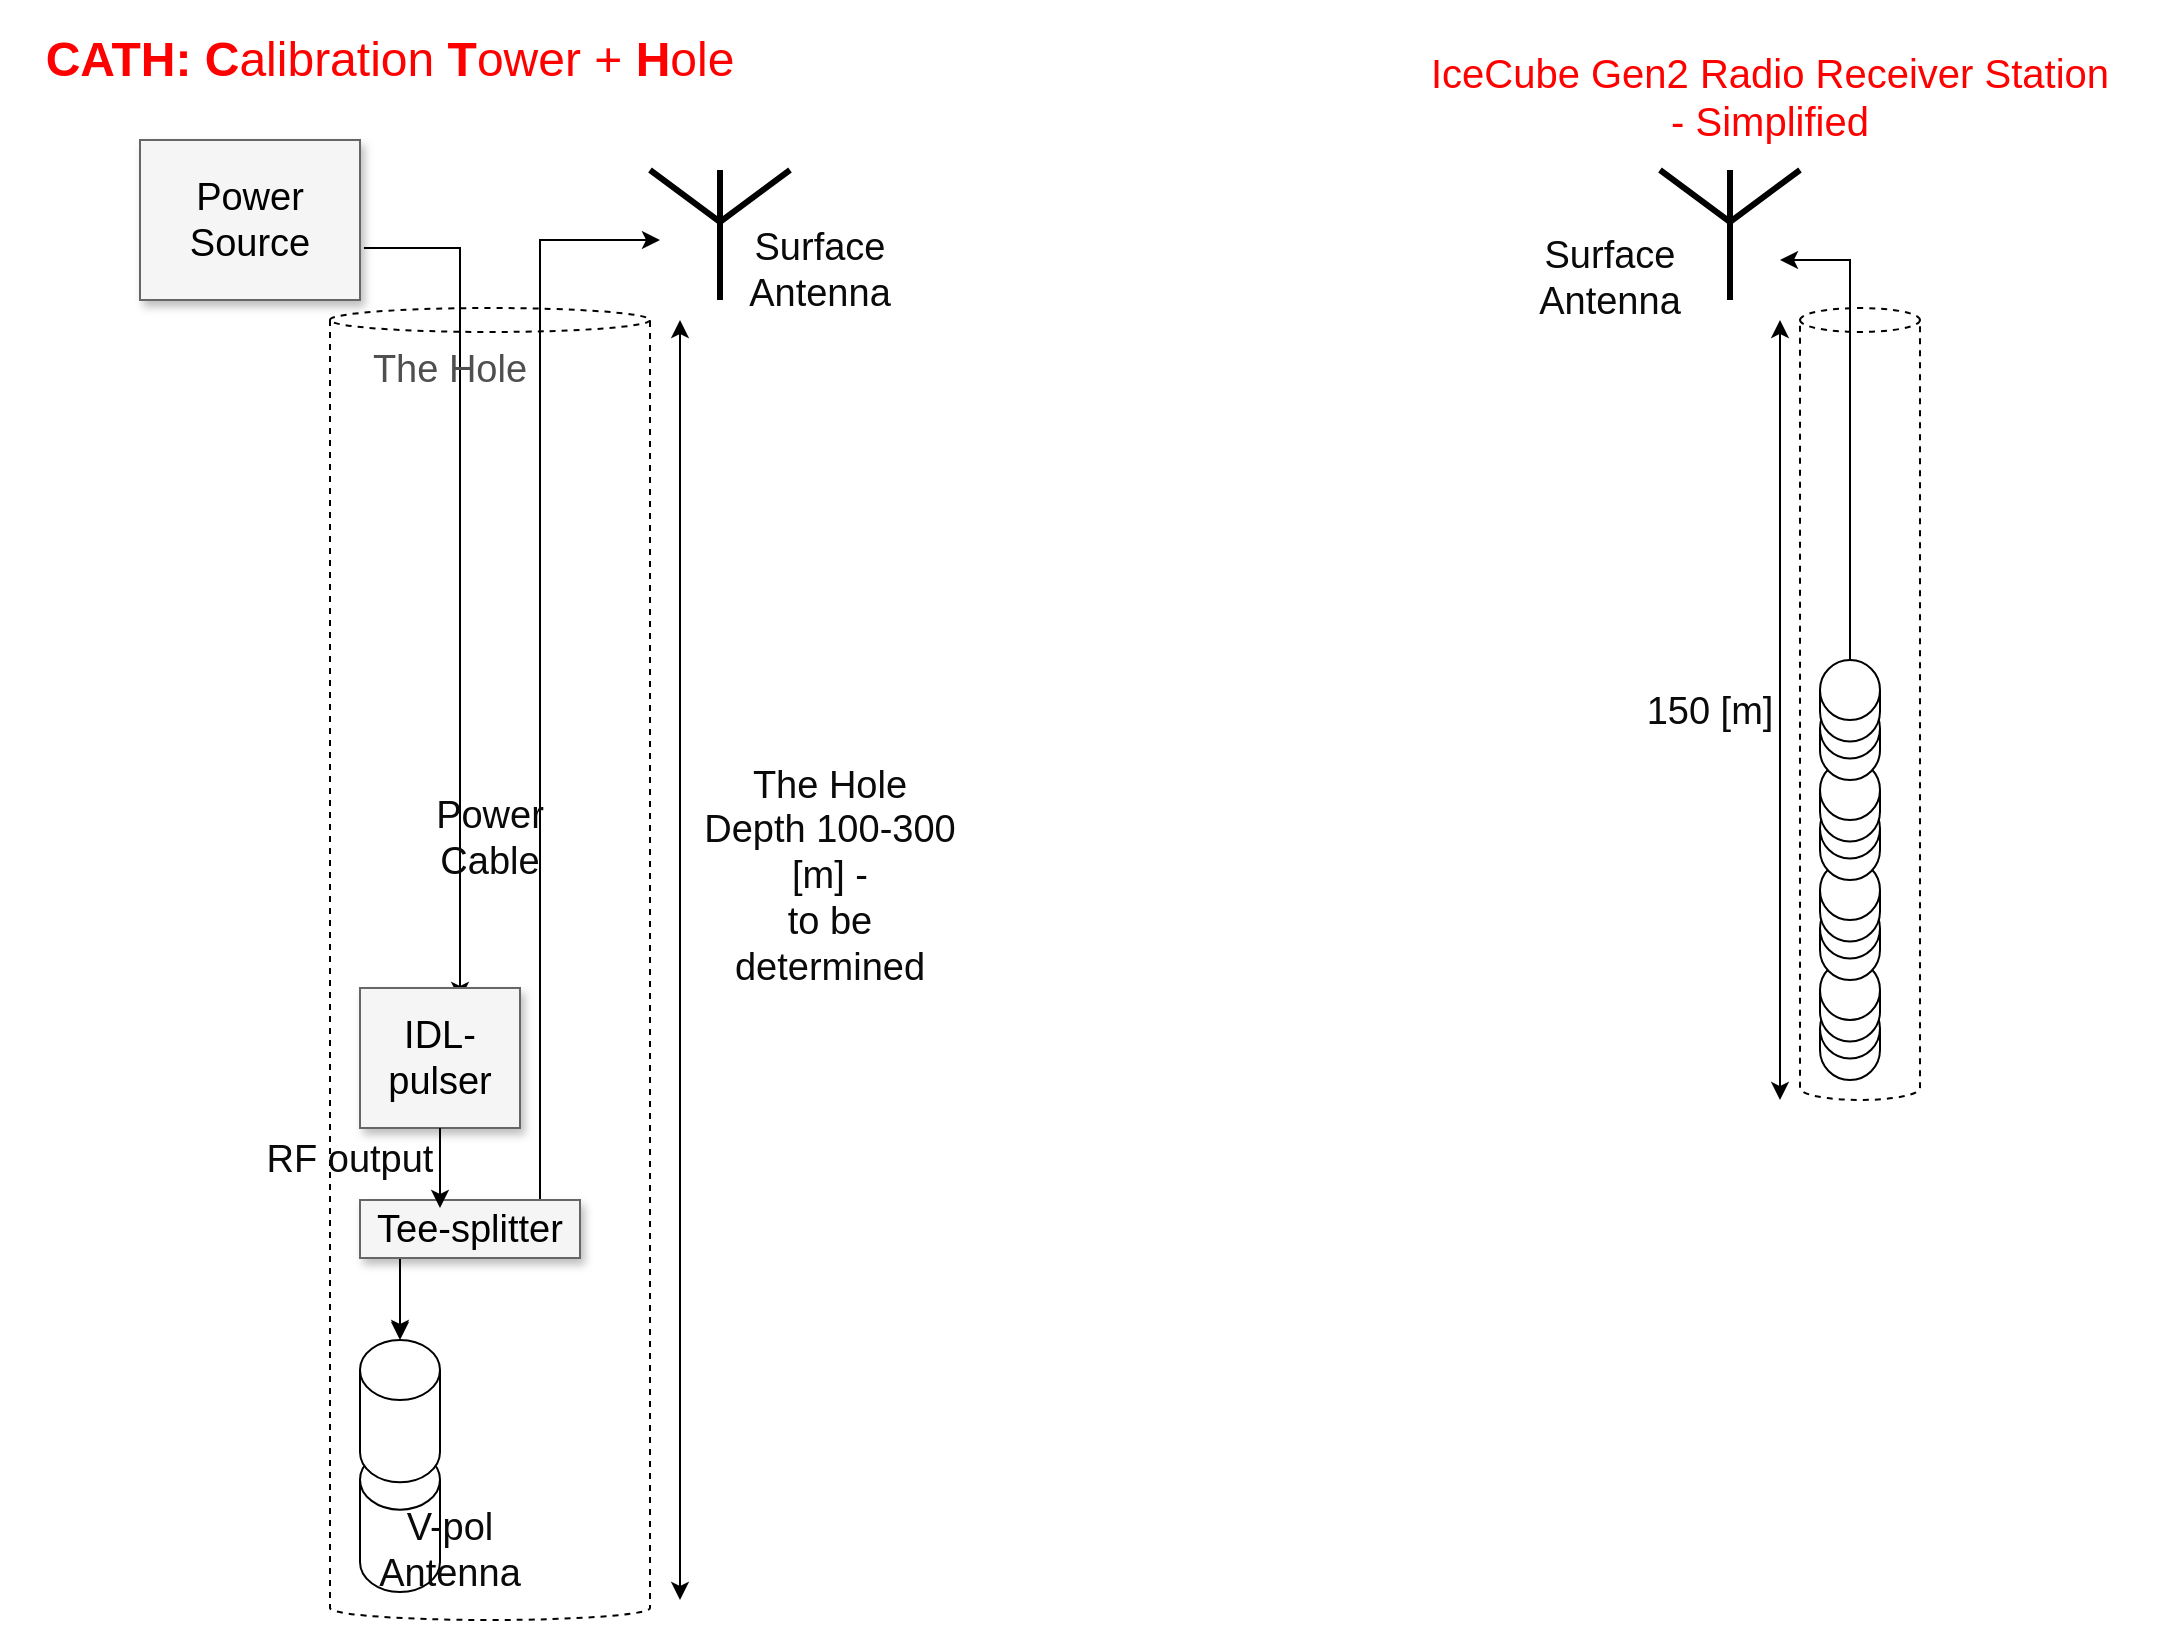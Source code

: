 <mxfile version="21.3.8" type="github">
  <diagram name="Page-1" id="90a13364-a465-7bf4-72fc-28e22215d7a0">
    <mxGraphModel dx="1363" dy="917" grid="1" gridSize="10" guides="1" tooltips="1" connect="1" arrows="1" fold="1" page="1" pageScale="1.5" pageWidth="1169" pageHeight="826" background="none" math="0" shadow="0">
      <root>
        <mxCell id="0" style=";html=1;" />
        <mxCell id="1" style=";html=1;" parent="0" />
        <mxCell id="YzKj1ZApkS9-Ht2kz3JE-1" value="" style="shape=cylinder3;whiteSpace=wrap;html=1;boundedLbl=1;backgroundOutline=1;size=6;dashed=1;" vertex="1" parent="1">
          <mxGeometry x="225" y="194" width="160" height="656" as="geometry" />
        </mxCell>
        <mxCell id="3a17f1ce550125da-24" style="edgeStyle=elbowEdgeStyle;rounded=0;html=1;startArrow=none;startFill=0;jettySize=auto;orthogonalLoop=1;fontSize=18;" parent="1" edge="1">
          <mxGeometry relative="1" as="geometry">
            <mxPoint x="324.5" y="669" as="sourcePoint" />
            <mxPoint x="390" y="160" as="targetPoint" />
            <Array as="points">
              <mxPoint x="330" y="100" />
              <mxPoint x="354.5" y="699" />
            </Array>
          </mxGeometry>
        </mxCell>
        <mxCell id="YzKj1ZApkS9-Ht2kz3JE-14" value="" style="endArrow=classic;html=1;rounded=0;exitX=1.018;exitY=0.675;exitDx=0;exitDy=0;exitPerimeter=0;" edge="1" parent="1" source="YzKj1ZApkS9-Ht2kz3JE-13">
          <mxGeometry width="50" height="50" relative="1" as="geometry">
            <mxPoint x="580" y="320" as="sourcePoint" />
            <mxPoint x="290" y="540" as="targetPoint" />
            <Array as="points">
              <mxPoint x="290" y="164" />
            </Array>
          </mxGeometry>
        </mxCell>
        <mxCell id="YzKj1ZApkS9-Ht2kz3JE-27" style="edgeStyle=orthogonalEdgeStyle;rounded=0;orthogonalLoop=1;jettySize=auto;html=1;exitX=0.5;exitY=1;exitDx=0;exitDy=0;exitPerimeter=0;" edge="1" parent="1" source="YzKj1ZApkS9-Ht2kz3JE-1" target="YzKj1ZApkS9-Ht2kz3JE-1">
          <mxGeometry relative="1" as="geometry" />
        </mxCell>
        <mxCell id="YzKj1ZApkS9-Ht2kz3JE-34" value="" style="edgeStyle=none;orthogonalLoop=1;jettySize=auto;html=1;rounded=0;startArrow=classic;startFill=1;" edge="1" parent="1">
          <mxGeometry width="80" relative="1" as="geometry">
            <mxPoint x="400" y="200" as="sourcePoint" />
            <mxPoint x="400" y="840" as="targetPoint" />
            <Array as="points" />
          </mxGeometry>
        </mxCell>
        <mxCell id="YzKj1ZApkS9-Ht2kz3JE-35" value="&lt;div style=&quot;font-size: 19px;&quot;&gt;&lt;font style=&quot;font-size: 19px;&quot; color=&quot;#0a0a0a&quot;&gt;The Hole Depth 100-300 [m] - &lt;br style=&quot;font-size: 19px;&quot;&gt;&lt;/font&gt;&lt;/div&gt;&lt;div style=&quot;font-size: 19px;&quot;&gt;&lt;font style=&quot;font-size: 19px;&quot; color=&quot;#0a0a0a&quot;&gt;to be determined&lt;/font&gt;&lt;/div&gt;" style="text;strokeColor=none;align=center;fillColor=none;html=1;verticalAlign=middle;whiteSpace=wrap;rounded=0;strokeWidth=4;fontStyle=0;fontSize=19;fontColor=#4F4F4F;" vertex="1" parent="1">
          <mxGeometry x="410" y="430" width="130" height="96" as="geometry" />
        </mxCell>
        <mxCell id="YzKj1ZApkS9-Ht2kz3JE-36" value="&lt;font style=&quot;font-size: 24px;&quot;&gt;&lt;b&gt;CATH:&lt;/b&gt; &lt;b&gt;C&lt;/b&gt;alibration &lt;b&gt;T&lt;/b&gt;ower + &lt;b&gt;H&lt;/b&gt;ole&lt;/font&gt;" style="text;strokeColor=none;align=center;fillColor=none;html=1;verticalAlign=middle;whiteSpace=wrap;rounded=0;strokeWidth=4;fontStyle=0;fontSize=17;fontColor=#FF0000;" vertex="1" parent="1">
          <mxGeometry x="60" y="40" width="390" height="60" as="geometry" />
        </mxCell>
        <mxCell id="YzKj1ZApkS9-Ht2kz3JE-37" value="&lt;div style=&quot;font-size: 20px;&quot;&gt;&lt;span style=&quot;font-size: 20px;&quot;&gt;IceCube Gen2 Radio Receiver Station &lt;br style=&quot;font-size: 20px;&quot;&gt;&lt;/span&gt;&lt;/div&gt;&lt;div style=&quot;font-size: 20px;&quot;&gt;&lt;span style=&quot;font-size: 20px;&quot;&gt;- Simplified&lt;/span&gt;&lt;/div&gt;&lt;div style=&quot;font-size: 20px;&quot;&gt;&lt;span style=&quot;font-size: 20px;&quot;&gt;&lt;/span&gt;&lt;/div&gt;" style="text;strokeColor=none;align=center;fillColor=none;html=1;verticalAlign=middle;whiteSpace=wrap;rounded=0;strokeWidth=4;fontStyle=0;fontSize=20;fontColor=#FF0000;" vertex="1" parent="1">
          <mxGeometry x="750" y="40" width="390" height="96" as="geometry" />
        </mxCell>
        <mxCell id="YzKj1ZApkS9-Ht2kz3JE-38" value="" style="shape=cylinder3;whiteSpace=wrap;html=1;boundedLbl=1;backgroundOutline=1;size=6;dashed=1;" vertex="1" parent="1">
          <mxGeometry x="960" y="194" width="60" height="396" as="geometry" />
        </mxCell>
        <mxCell id="YzKj1ZApkS9-Ht2kz3JE-39" value="&lt;font style=&quot;font-size: 19px;&quot; color=&quot;#0a0a0a&quot;&gt;Surface Antenna&lt;br style=&quot;font-size: 19px;&quot;&gt;&lt;/font&gt;" style="text;strokeColor=none;align=center;fillColor=none;html=1;verticalAlign=middle;whiteSpace=wrap;rounded=0;strokeWidth=4;fontStyle=0;fontSize=19;fontColor=#4F4F4F;" vertex="1" parent="1">
          <mxGeometry x="820" y="164" width="90" height="30" as="geometry" />
        </mxCell>
        <mxCell id="YzKj1ZApkS9-Ht2kz3JE-2" value="The Hole" style="text;strokeColor=none;align=center;fillColor=none;html=1;verticalAlign=middle;whiteSpace=wrap;rounded=0;strokeWidth=4;fontStyle=0;fontSize=19;fontColor=#4F4F4F;" vertex="1" parent="1">
          <mxGeometry x="240" y="210" width="90" height="30" as="geometry" />
        </mxCell>
        <mxCell id="YzKj1ZApkS9-Ht2kz3JE-13" value="Power Source" style="whiteSpace=wrap;html=1;shadow=1;fontSize=19;fillColor=#f5f5f5;strokeColor=#666666;" vertex="1" parent="1">
          <mxGeometry x="130" y="110" width="110" height="80" as="geometry" />
        </mxCell>
        <mxCell id="YzKj1ZApkS9-Ht2kz3JE-23" value="" style="verticalLabelPosition=bottom;shadow=0;dashed=0;align=center;html=1;verticalAlign=top;shape=mxgraph.electrical.radio.aerial_-_antenna_1;strokeWidth=3;" vertex="1" parent="1">
          <mxGeometry x="385" y="125" width="70" height="65" as="geometry" />
        </mxCell>
        <mxCell id="YzKj1ZApkS9-Ht2kz3JE-24" value="&lt;font style=&quot;font-size: 19px;&quot; color=&quot;#0a0a0a&quot;&gt;Surface Antenna&lt;br style=&quot;font-size: 19px;&quot;&gt;&lt;/font&gt;" style="text;strokeColor=none;align=center;fillColor=none;html=1;verticalAlign=middle;whiteSpace=wrap;rounded=0;strokeWidth=4;fontStyle=0;fontSize=19;fontColor=#4F4F4F;" vertex="1" parent="1">
          <mxGeometry x="425" y="160" width="90" height="30" as="geometry" />
        </mxCell>
        <mxCell id="YzKj1ZApkS9-Ht2kz3JE-40" value="" style="verticalLabelPosition=bottom;shadow=0;dashed=0;align=center;html=1;verticalAlign=top;shape=mxgraph.electrical.radio.aerial_-_antenna_1;strokeWidth=3;" vertex="1" parent="1">
          <mxGeometry x="890" y="125" width="70" height="65" as="geometry" />
        </mxCell>
        <mxCell id="YzKj1ZApkS9-Ht2kz3JE-64" value="" style="group" vertex="1" connectable="0" parent="1">
          <mxGeometry x="970" y="520" width="30" height="60" as="geometry" />
        </mxCell>
        <mxCell id="YzKj1ZApkS9-Ht2kz3JE-65" value="" style="shape=cylinder3;whiteSpace=wrap;html=1;boundedLbl=1;backgroundOutline=1;size=15;container=1;" vertex="1" parent="YzKj1ZApkS9-Ht2kz3JE-64">
          <mxGeometry y="19.243" width="30" height="40.757" as="geometry" />
        </mxCell>
        <mxCell id="YzKj1ZApkS9-Ht2kz3JE-66" value="" style="shape=cylinder3;whiteSpace=wrap;html=1;boundedLbl=1;backgroundOutline=1;size=15;" vertex="1" parent="YzKj1ZApkS9-Ht2kz3JE-64">
          <mxGeometry width="30" height="40.757" as="geometry" />
        </mxCell>
        <mxCell id="YzKj1ZApkS9-Ht2kz3JE-61" value="" style="group" vertex="1" connectable="0" parent="1">
          <mxGeometry x="970" y="470" width="30" height="60" as="geometry" />
        </mxCell>
        <mxCell id="YzKj1ZApkS9-Ht2kz3JE-62" value="" style="shape=cylinder3;whiteSpace=wrap;html=1;boundedLbl=1;backgroundOutline=1;size=15;container=1;" vertex="1" parent="YzKj1ZApkS9-Ht2kz3JE-61">
          <mxGeometry y="19.243" width="30" height="40.757" as="geometry" />
        </mxCell>
        <mxCell id="YzKj1ZApkS9-Ht2kz3JE-63" value="" style="shape=cylinder3;whiteSpace=wrap;html=1;boundedLbl=1;backgroundOutline=1;size=15;" vertex="1" parent="YzKj1ZApkS9-Ht2kz3JE-61">
          <mxGeometry width="30" height="40.757" as="geometry" />
        </mxCell>
        <mxCell id="YzKj1ZApkS9-Ht2kz3JE-57" value="" style="group" vertex="1" connectable="0" parent="1">
          <mxGeometry x="970" y="420" width="30" height="60" as="geometry" />
        </mxCell>
        <mxCell id="YzKj1ZApkS9-Ht2kz3JE-58" value="" style="shape=cylinder3;whiteSpace=wrap;html=1;boundedLbl=1;backgroundOutline=1;size=15;container=1;" vertex="1" parent="YzKj1ZApkS9-Ht2kz3JE-57">
          <mxGeometry y="19.243" width="30" height="40.757" as="geometry" />
        </mxCell>
        <mxCell id="YzKj1ZApkS9-Ht2kz3JE-59" value="" style="shape=cylinder3;whiteSpace=wrap;html=1;boundedLbl=1;backgroundOutline=1;size=15;" vertex="1" parent="YzKj1ZApkS9-Ht2kz3JE-57">
          <mxGeometry width="30" height="40.757" as="geometry" />
        </mxCell>
        <mxCell id="YzKj1ZApkS9-Ht2kz3JE-53" value="" style="group" vertex="1" connectable="0" parent="1">
          <mxGeometry x="970" y="370" width="30" height="60" as="geometry" />
        </mxCell>
        <mxCell id="YzKj1ZApkS9-Ht2kz3JE-54" value="" style="shape=cylinder3;whiteSpace=wrap;html=1;boundedLbl=1;backgroundOutline=1;size=15;container=1;" vertex="1" parent="YzKj1ZApkS9-Ht2kz3JE-53">
          <mxGeometry y="19.243" width="30" height="40.757" as="geometry" />
        </mxCell>
        <mxCell id="YzKj1ZApkS9-Ht2kz3JE-55" value="" style="shape=cylinder3;whiteSpace=wrap;html=1;boundedLbl=1;backgroundOutline=1;size=15;" vertex="1" parent="YzKj1ZApkS9-Ht2kz3JE-53">
          <mxGeometry width="30" height="40.757" as="geometry" />
        </mxCell>
        <mxCell id="YzKj1ZApkS9-Ht2kz3JE-73" value="" style="edgeStyle=none;orthogonalLoop=1;jettySize=auto;html=1;rounded=0;" edge="1" parent="1" source="YzKj1ZApkS9-Ht2kz3JE-55">
          <mxGeometry width="80" relative="1" as="geometry">
            <mxPoint x="980" y="370" as="sourcePoint" />
            <mxPoint x="950" y="170" as="targetPoint" />
            <Array as="points">
              <mxPoint x="985" y="170" />
            </Array>
          </mxGeometry>
        </mxCell>
        <mxCell id="YzKj1ZApkS9-Ht2kz3JE-76" value="" style="edgeStyle=none;orthogonalLoop=1;jettySize=auto;html=1;rounded=0;startArrow=classic;startFill=1;" edge="1" parent="1">
          <mxGeometry width="80" relative="1" as="geometry">
            <mxPoint x="950" y="200" as="sourcePoint" />
            <mxPoint x="950" y="590" as="targetPoint" />
            <Array as="points" />
          </mxGeometry>
        </mxCell>
        <mxCell id="YzKj1ZApkS9-Ht2kz3JE-77" value="&lt;font style=&quot;font-size: 19px;&quot; color=&quot;#0a0a0a&quot;&gt;150 [m]&lt;/font&gt;" style="text;strokeColor=none;align=center;fillColor=none;html=1;verticalAlign=middle;whiteSpace=wrap;rounded=0;strokeWidth=4;fontStyle=0;fontSize=19;fontColor=#4F4F4F;" vertex="1" parent="1">
          <mxGeometry x="850" y="348" width="130" height="96" as="geometry" />
        </mxCell>
        <mxCell id="YzKj1ZApkS9-Ht2kz3JE-81" value="" style="group" vertex="1" connectable="0" parent="1">
          <mxGeometry x="190" y="444" width="160" height="392" as="geometry" />
        </mxCell>
        <mxCell id="3a17f1ce550125da-26" style="edgeStyle=elbowEdgeStyle;rounded=0;html=1;startArrow=none;startFill=0;jettySize=auto;orthogonalLoop=1;fontSize=18;" parent="YzKj1ZApkS9-Ht2kz3JE-81" edge="1">
          <mxGeometry relative="1" as="geometry">
            <mxPoint x="70" y="225" as="sourcePoint" />
            <mxPoint x="70" y="265" as="targetPoint" />
            <Array as="points">
              <mxPoint x="70" y="245" />
              <mxPoint x="100" y="255" />
            </Array>
          </mxGeometry>
        </mxCell>
        <mxCell id="YzKj1ZApkS9-Ht2kz3JE-3" value="IDL-pulser" style="whiteSpace=wrap;html=1;shadow=1;fontSize=19;fillColor=#f5f5f5;strokeColor=#666666;" vertex="1" parent="YzKj1ZApkS9-Ht2kz3JE-81">
          <mxGeometry x="50" y="90" width="80" height="70" as="geometry" />
        </mxCell>
        <mxCell id="YzKj1ZApkS9-Ht2kz3JE-6" value="&lt;font style=&quot;font-size: 19px;&quot; color=&quot;#0a0a0a&quot;&gt;RF output&lt;/font&gt;" style="text;strokeColor=none;align=center;fillColor=none;html=1;verticalAlign=middle;whiteSpace=wrap;rounded=0;strokeWidth=4;fontStyle=0;fontSize=19;fontColor=#4F4F4F;" vertex="1" parent="YzKj1ZApkS9-Ht2kz3JE-81">
          <mxGeometry y="161" width="90" height="30" as="geometry" />
        </mxCell>
        <mxCell id="YzKj1ZApkS9-Ht2kz3JE-7" value="Tee-splitter" style="whiteSpace=wrap;html=1;shadow=1;fontSize=19;fillColor=#f5f5f5;strokeColor=#666666;" vertex="1" parent="YzKj1ZApkS9-Ht2kz3JE-81">
          <mxGeometry x="50" y="196" width="110" height="29" as="geometry" />
        </mxCell>
        <mxCell id="YzKj1ZApkS9-Ht2kz3JE-4" style="edgeStyle=elbowEdgeStyle;rounded=0;html=1;startArrow=none;startFill=0;jettySize=auto;orthogonalLoop=1;fontSize=18;" edge="1" parent="YzKj1ZApkS9-Ht2kz3JE-81">
          <mxGeometry relative="1" as="geometry">
            <mxPoint x="90" y="160" as="sourcePoint" />
            <mxPoint x="90" y="200" as="targetPoint" />
            <Array as="points">
              <mxPoint x="90" y="180" />
              <mxPoint x="120" y="190" />
            </Array>
          </mxGeometry>
        </mxCell>
        <mxCell id="3a17f1ce550125da-25" style="edgeStyle=elbowEdgeStyle;rounded=0;html=1;startArrow=none;startFill=0;jettySize=auto;orthogonalLoop=1;fontSize=18;" parent="YzKj1ZApkS9-Ht2kz3JE-81" edge="1">
          <mxGeometry relative="1" as="geometry">
            <mxPoint x="70" y="226" as="sourcePoint" />
            <mxPoint x="70" y="266" as="targetPoint" />
            <Array as="points">
              <mxPoint x="70" y="246" />
              <mxPoint x="100" y="256" />
            </Array>
          </mxGeometry>
        </mxCell>
        <mxCell id="YzKj1ZApkS9-Ht2kz3JE-15" value="&lt;font style=&quot;font-size: 19px;&quot; color=&quot;#0a0a0a&quot;&gt;Power Cable&lt;br style=&quot;font-size: 19px;&quot;&gt;&lt;/font&gt;" style="text;strokeColor=none;align=center;fillColor=none;html=1;verticalAlign=middle;whiteSpace=wrap;rounded=0;strokeWidth=4;fontStyle=0;fontSize=19;fontColor=#4F4F4F;" vertex="1" parent="YzKj1ZApkS9-Ht2kz3JE-81">
          <mxGeometry x="70" width="90" height="30" as="geometry" />
        </mxCell>
        <mxCell id="YzKj1ZApkS9-Ht2kz3JE-18" value="" style="group" vertex="1" connectable="0" parent="YzKj1ZApkS9-Ht2kz3JE-81">
          <mxGeometry x="50" y="266" width="40" height="126" as="geometry" />
        </mxCell>
        <mxCell id="YzKj1ZApkS9-Ht2kz3JE-17" value="" style="shape=cylinder3;whiteSpace=wrap;html=1;boundedLbl=1;backgroundOutline=1;size=15;" vertex="1" parent="YzKj1ZApkS9-Ht2kz3JE-18">
          <mxGeometry y="54.847" width="40" height="71.153" as="geometry" />
        </mxCell>
        <mxCell id="YzKj1ZApkS9-Ht2kz3JE-16" value="" style="shape=cylinder3;whiteSpace=wrap;html=1;boundedLbl=1;backgroundOutline=1;size=15;" vertex="1" parent="YzKj1ZApkS9-Ht2kz3JE-18">
          <mxGeometry width="40" height="71.153" as="geometry" />
        </mxCell>
        <mxCell id="YzKj1ZApkS9-Ht2kz3JE-19" value="&lt;font style=&quot;font-size: 19px;&quot; color=&quot;#0a0a0a&quot;&gt;V-pol Antenna&lt;br style=&quot;font-size: 19px;&quot;&gt;&lt;/font&gt;" style="text;strokeColor=none;align=center;fillColor=none;html=1;verticalAlign=middle;whiteSpace=wrap;rounded=0;strokeWidth=4;fontStyle=0;fontSize=19;fontColor=#4F4F4F;" vertex="1" parent="YzKj1ZApkS9-Ht2kz3JE-81">
          <mxGeometry x="50" y="356" width="90" height="30" as="geometry" />
        </mxCell>
      </root>
    </mxGraphModel>
  </diagram>
</mxfile>
